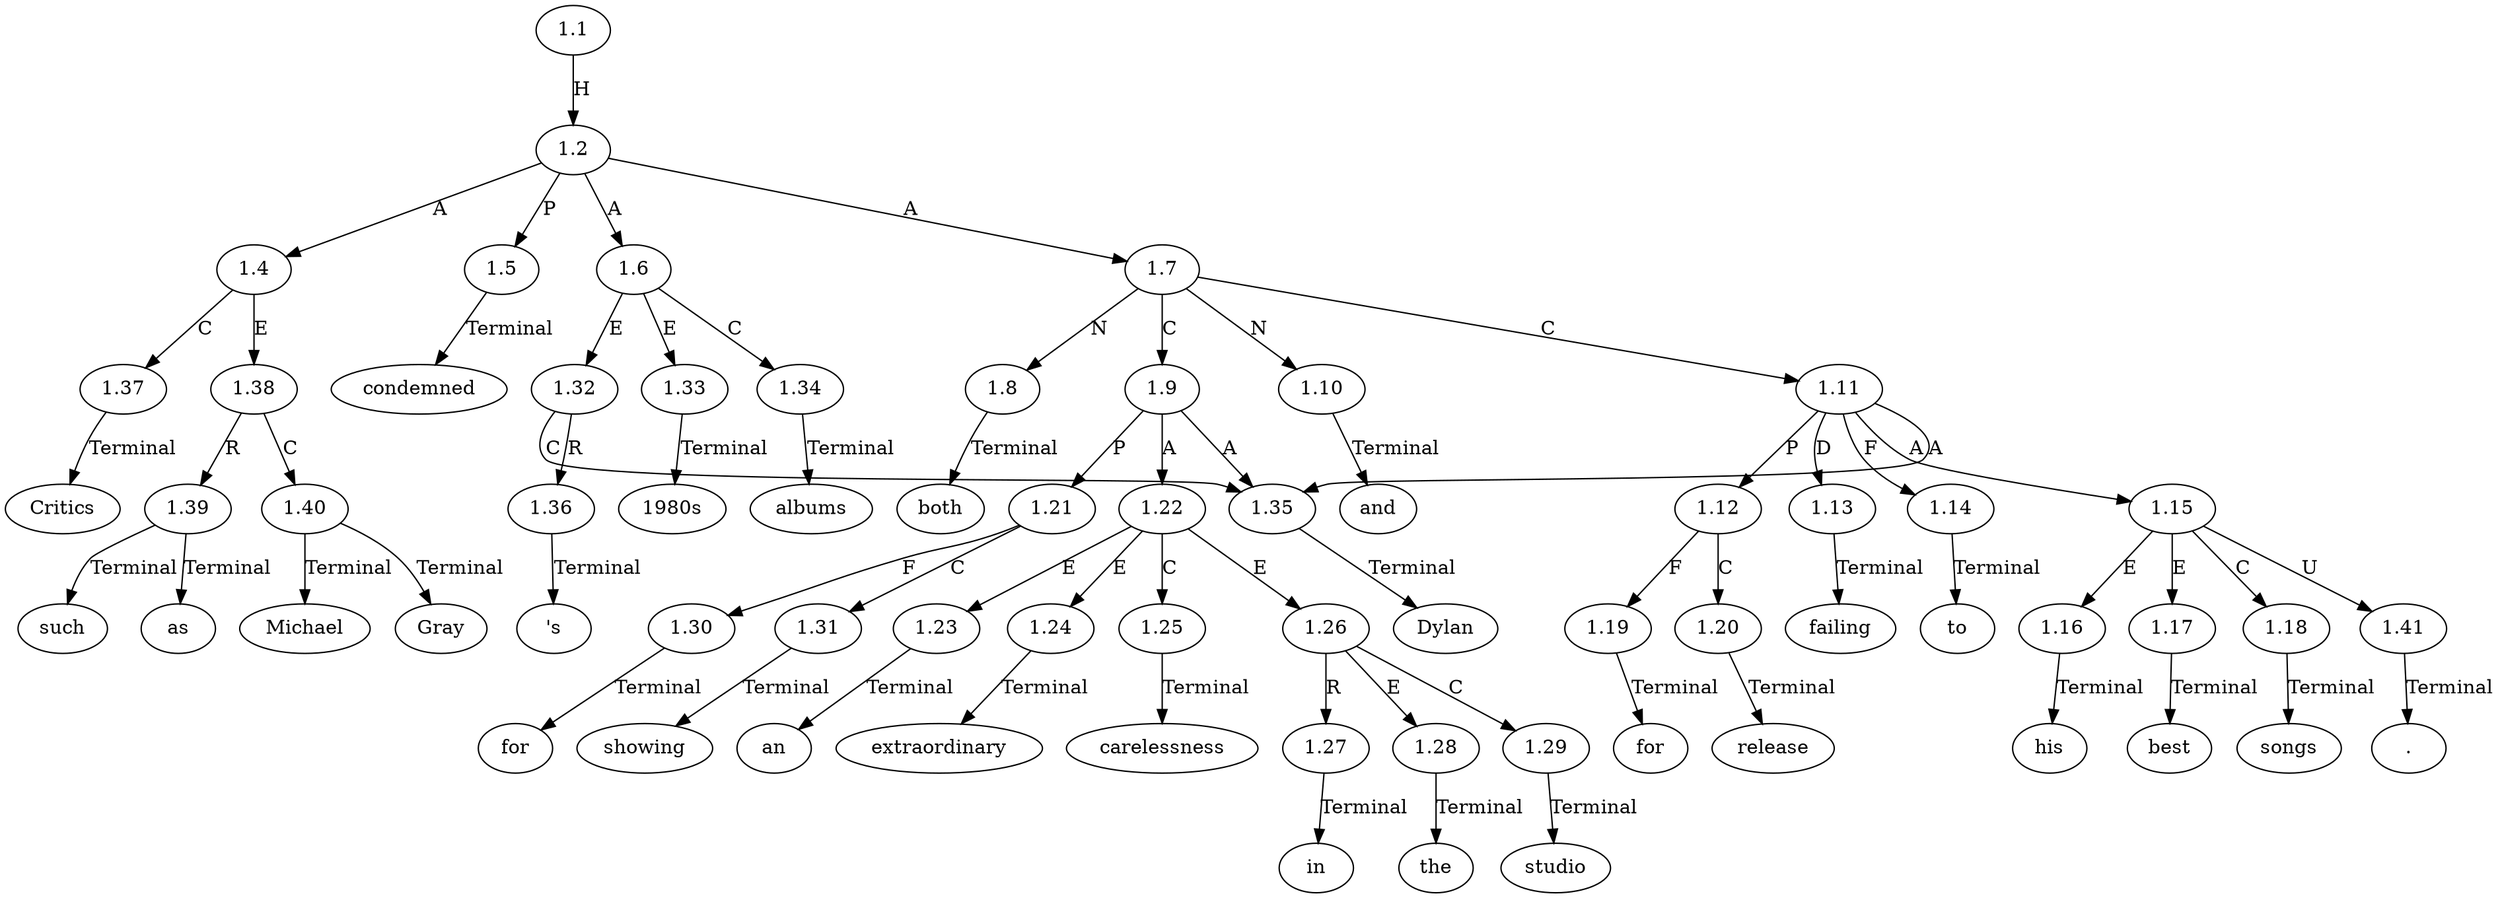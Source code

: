 // Graph
digraph {
	0.1 [label=Critics ordering=out]
	0.10 [label=albums ordering=out]
	0.11 [label=both ordering=out]
	0.12 [label=for ordering=out]
	0.13 [label=showing ordering=out]
	0.14 [label=an ordering=out]
	0.15 [label=extraordinary ordering=out]
	0.16 [label=carelessness ordering=out]
	0.17 [label=in ordering=out]
	0.18 [label=the ordering=out]
	0.19 [label=studio ordering=out]
	0.2 [label=such ordering=out]
	0.20 [label=and ordering=out]
	0.21 [label=for ordering=out]
	0.22 [label=failing ordering=out]
	0.23 [label=to ordering=out]
	0.24 [label=release ordering=out]
	0.25 [label=his ordering=out]
	0.26 [label=best ordering=out]
	0.27 [label=songs ordering=out]
	0.28 [label="." ordering=out]
	0.3 [label=as ordering=out]
	0.4 [label=Michael ordering=out]
	0.5 [label=Gray ordering=out]
	0.6 [label=condemned ordering=out]
	0.7 [label=Dylan ordering=out]
	0.8 [label="'s" ordering=out]
	0.9 [label="1980s" ordering=out]
	1.1 [label=1.1 ordering=out]
	1.2 [label=1.2 ordering=out]
	1.4 [label=1.4 ordering=out]
	1.5 [label=1.5 ordering=out]
	1.6 [label=1.6 ordering=out]
	1.7 [label=1.7 ordering=out]
	1.8 [label=1.8 ordering=out]
	1.9 [label=1.9 ordering=out]
	1.10 [label=1.10 ordering=out]
	1.11 [label=1.11 ordering=out]
	1.12 [label=1.12 ordering=out]
	1.13 [label=1.13 ordering=out]
	1.14 [label=1.14 ordering=out]
	1.15 [label=1.15 ordering=out]
	1.16 [label=1.16 ordering=out]
	1.17 [label=1.17 ordering=out]
	1.18 [label=1.18 ordering=out]
	1.19 [label=1.19 ordering=out]
	1.20 [label=1.20 ordering=out]
	1.21 [label=1.21 ordering=out]
	1.22 [label=1.22 ordering=out]
	1.23 [label=1.23 ordering=out]
	1.24 [label=1.24 ordering=out]
	1.25 [label=1.25 ordering=out]
	1.26 [label=1.26 ordering=out]
	1.27 [label=1.27 ordering=out]
	1.28 [label=1.28 ordering=out]
	1.29 [label=1.29 ordering=out]
	1.30 [label=1.30 ordering=out]
	1.31 [label=1.31 ordering=out]
	1.32 [label=1.32 ordering=out]
	1.33 [label=1.33 ordering=out]
	1.34 [label=1.34 ordering=out]
	1.35 [label=1.35 ordering=out]
	1.36 [label=1.36 ordering=out]
	1.37 [label=1.37 ordering=out]
	1.38 [label=1.38 ordering=out]
	1.39 [label=1.39 ordering=out]
	1.40 [label=1.40 ordering=out]
	1.41 [label=1.41 ordering=out]
	1.1 -> 1.2 [label=H ordering=out]
	1.2 -> 1.4 [label=A ordering=out]
	1.2 -> 1.5 [label=P ordering=out]
	1.2 -> 1.6 [label=A ordering=out]
	1.2 -> 1.7 [label=A ordering=out]
	1.4 -> 1.37 [label=C ordering=out]
	1.4 -> 1.38 [label=E ordering=out]
	1.5 -> 0.6 [label=Terminal ordering=out]
	1.6 -> 1.32 [label=E ordering=out]
	1.6 -> 1.33 [label=E ordering=out]
	1.6 -> 1.34 [label=C ordering=out]
	1.7 -> 1.8 [label=N ordering=out]
	1.7 -> 1.9 [label=C ordering=out]
	1.7 -> 1.10 [label=N ordering=out]
	1.7 -> 1.11 [label=C ordering=out]
	1.8 -> 0.11 [label=Terminal ordering=out]
	1.9 -> 1.21 [label=P ordering=out]
	1.9 -> 1.22 [label=A ordering=out]
	1.9 -> 1.35 [label=A ordering=out]
	1.10 -> 0.20 [label=Terminal ordering=out]
	1.11 -> 1.12 [label=P ordering=out]
	1.11 -> 1.13 [label=D ordering=out]
	1.11 -> 1.14 [label=F ordering=out]
	1.11 -> 1.15 [label=A ordering=out]
	1.11 -> 1.35 [label=A ordering=out]
	1.12 -> 1.19 [label=F ordering=out]
	1.12 -> 1.20 [label=C ordering=out]
	1.13 -> 0.22 [label=Terminal ordering=out]
	1.14 -> 0.23 [label=Terminal ordering=out]
	1.15 -> 1.16 [label=E ordering=out]
	1.15 -> 1.17 [label=E ordering=out]
	1.15 -> 1.18 [label=C ordering=out]
	1.15 -> 1.41 [label=U ordering=out]
	1.16 -> 0.25 [label=Terminal ordering=out]
	1.17 -> 0.26 [label=Terminal ordering=out]
	1.18 -> 0.27 [label=Terminal ordering=out]
	1.19 -> 0.21 [label=Terminal ordering=out]
	1.20 -> 0.24 [label=Terminal ordering=out]
	1.21 -> 1.30 [label=F ordering=out]
	1.21 -> 1.31 [label=C ordering=out]
	1.22 -> 1.23 [label=E ordering=out]
	1.22 -> 1.24 [label=E ordering=out]
	1.22 -> 1.25 [label=C ordering=out]
	1.22 -> 1.26 [label=E ordering=out]
	1.23 -> 0.14 [label=Terminal ordering=out]
	1.24 -> 0.15 [label=Terminal ordering=out]
	1.25 -> 0.16 [label=Terminal ordering=out]
	1.26 -> 1.27 [label=R ordering=out]
	1.26 -> 1.28 [label=E ordering=out]
	1.26 -> 1.29 [label=C ordering=out]
	1.27 -> 0.17 [label=Terminal ordering=out]
	1.28 -> 0.18 [label=Terminal ordering=out]
	1.29 -> 0.19 [label=Terminal ordering=out]
	1.30 -> 0.12 [label=Terminal ordering=out]
	1.31 -> 0.13 [label=Terminal ordering=out]
	1.32 -> 1.35 [label=C ordering=out]
	1.32 -> 1.36 [label=R ordering=out]
	1.33 -> 0.9 [label=Terminal ordering=out]
	1.34 -> 0.10 [label=Terminal ordering=out]
	1.35 -> 0.7 [label=Terminal ordering=out]
	1.36 -> 0.8 [label=Terminal ordering=out]
	1.37 -> 0.1 [label=Terminal ordering=out]
	1.38 -> 1.39 [label=R ordering=out]
	1.38 -> 1.40 [label=C ordering=out]
	1.39 -> 0.2 [label=Terminal ordering=out]
	1.39 -> 0.3 [label=Terminal ordering=out]
	1.40 -> 0.4 [label=Terminal ordering=out]
	1.40 -> 0.5 [label=Terminal ordering=out]
	1.41 -> 0.28 [label=Terminal ordering=out]
}
